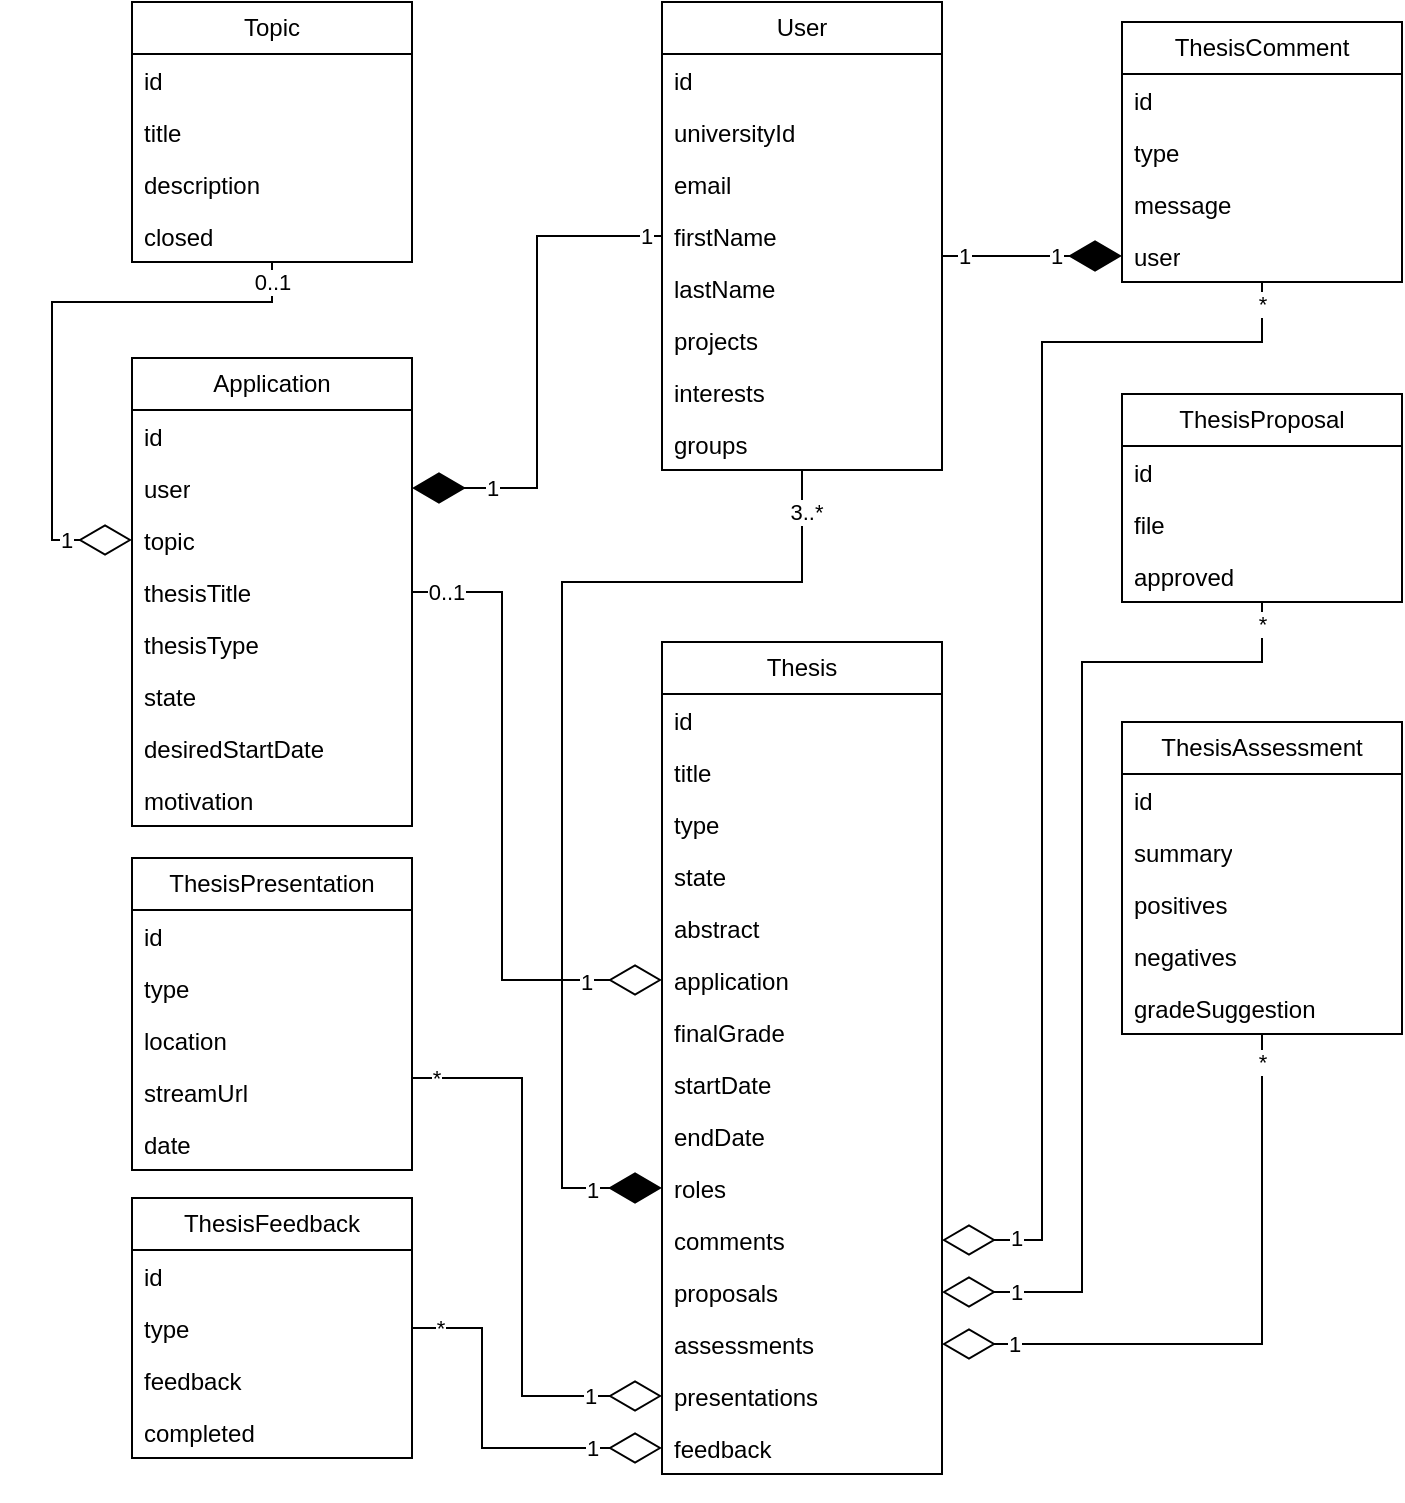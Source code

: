 <mxfile version="24.7.17">
  <diagram name="Page-1" id="Ormo84W_c2IyfqfIDuit">
    <mxGraphModel dx="1711" dy="1959" grid="1" gridSize="10" guides="1" tooltips="1" connect="1" arrows="1" fold="1" page="1" pageScale="1" pageWidth="827" pageHeight="1169" math="0" shadow="0">
      <root>
        <mxCell id="0" />
        <mxCell id="1" parent="0" />
        <mxCell id="oH70vvtLdWhHZ5SHcvYB-1" value="Application" style="swimlane;fontStyle=0;childLayout=stackLayout;horizontal=1;startSize=26;fillColor=none;horizontalStack=0;resizeParent=1;resizeParentMax=0;resizeLast=0;collapsible=1;marginBottom=0;whiteSpace=wrap;html=1;" vertex="1" parent="1">
          <mxGeometry x="95" y="-312" width="140" height="234" as="geometry" />
        </mxCell>
        <mxCell id="oH70vvtLdWhHZ5SHcvYB-2" value="id" style="text;strokeColor=none;fillColor=none;align=left;verticalAlign=top;spacingLeft=4;spacingRight=4;overflow=hidden;rotatable=0;points=[[0,0.5],[1,0.5]];portConstraint=eastwest;whiteSpace=wrap;html=1;" vertex="1" parent="oH70vvtLdWhHZ5SHcvYB-1">
          <mxGeometry y="26" width="140" height="26" as="geometry" />
        </mxCell>
        <mxCell id="oH70vvtLdWhHZ5SHcvYB-3" value="user" style="text;strokeColor=none;fillColor=none;align=left;verticalAlign=top;spacingLeft=4;spacingRight=4;overflow=hidden;rotatable=0;points=[[0,0.5],[1,0.5]];portConstraint=eastwest;whiteSpace=wrap;html=1;" vertex="1" parent="oH70vvtLdWhHZ5SHcvYB-1">
          <mxGeometry y="52" width="140" height="26" as="geometry" />
        </mxCell>
        <mxCell id="oH70vvtLdWhHZ5SHcvYB-4" value="topic" style="text;strokeColor=none;fillColor=none;align=left;verticalAlign=top;spacingLeft=4;spacingRight=4;overflow=hidden;rotatable=0;points=[[0,0.5],[1,0.5]];portConstraint=eastwest;whiteSpace=wrap;html=1;" vertex="1" parent="oH70vvtLdWhHZ5SHcvYB-1">
          <mxGeometry y="78" width="140" height="26" as="geometry" />
        </mxCell>
        <mxCell id="oH70vvtLdWhHZ5SHcvYB-37" value="thesisTitle" style="text;strokeColor=none;fillColor=none;align=left;verticalAlign=top;spacingLeft=4;spacingRight=4;overflow=hidden;rotatable=0;points=[[0,0.5],[1,0.5]];portConstraint=eastwest;whiteSpace=wrap;html=1;" vertex="1" parent="oH70vvtLdWhHZ5SHcvYB-1">
          <mxGeometry y="104" width="140" height="26" as="geometry" />
        </mxCell>
        <mxCell id="oH70vvtLdWhHZ5SHcvYB-39" value="thesisType" style="text;strokeColor=none;fillColor=none;align=left;verticalAlign=top;spacingLeft=4;spacingRight=4;overflow=hidden;rotatable=0;points=[[0,0.5],[1,0.5]];portConstraint=eastwest;whiteSpace=wrap;html=1;" vertex="1" parent="oH70vvtLdWhHZ5SHcvYB-1">
          <mxGeometry y="130" width="140" height="26" as="geometry" />
        </mxCell>
        <mxCell id="oH70vvtLdWhHZ5SHcvYB-38" value="state" style="text;strokeColor=none;fillColor=none;align=left;verticalAlign=top;spacingLeft=4;spacingRight=4;overflow=hidden;rotatable=0;points=[[0,0.5],[1,0.5]];portConstraint=eastwest;whiteSpace=wrap;html=1;" vertex="1" parent="oH70vvtLdWhHZ5SHcvYB-1">
          <mxGeometry y="156" width="140" height="26" as="geometry" />
        </mxCell>
        <mxCell id="oH70vvtLdWhHZ5SHcvYB-40" value="desiredStartDate" style="text;strokeColor=none;fillColor=none;align=left;verticalAlign=top;spacingLeft=4;spacingRight=4;overflow=hidden;rotatable=0;points=[[0,0.5],[1,0.5]];portConstraint=eastwest;whiteSpace=wrap;html=1;" vertex="1" parent="oH70vvtLdWhHZ5SHcvYB-1">
          <mxGeometry y="182" width="140" height="26" as="geometry" />
        </mxCell>
        <mxCell id="oH70vvtLdWhHZ5SHcvYB-44" value="motivation" style="text;strokeColor=none;fillColor=none;align=left;verticalAlign=top;spacingLeft=4;spacingRight=4;overflow=hidden;rotatable=0;points=[[0,0.5],[1,0.5]];portConstraint=eastwest;whiteSpace=wrap;html=1;" vertex="1" parent="oH70vvtLdWhHZ5SHcvYB-1">
          <mxGeometry y="208" width="140" height="26" as="geometry" />
        </mxCell>
        <mxCell id="oH70vvtLdWhHZ5SHcvYB-5" value="Thesis" style="swimlane;fontStyle=0;childLayout=stackLayout;horizontal=1;startSize=26;fillColor=none;horizontalStack=0;resizeParent=1;resizeParentMax=0;resizeLast=0;collapsible=1;marginBottom=0;whiteSpace=wrap;html=1;" vertex="1" parent="1">
          <mxGeometry x="360" y="-170" width="140" height="416" as="geometry" />
        </mxCell>
        <mxCell id="oH70vvtLdWhHZ5SHcvYB-6" value="id" style="text;strokeColor=none;fillColor=none;align=left;verticalAlign=top;spacingLeft=4;spacingRight=4;overflow=hidden;rotatable=0;points=[[0,0.5],[1,0.5]];portConstraint=eastwest;whiteSpace=wrap;html=1;" vertex="1" parent="oH70vvtLdWhHZ5SHcvYB-5">
          <mxGeometry y="26" width="140" height="26" as="geometry" />
        </mxCell>
        <mxCell id="oH70vvtLdWhHZ5SHcvYB-7" value="title" style="text;strokeColor=none;fillColor=none;align=left;verticalAlign=top;spacingLeft=4;spacingRight=4;overflow=hidden;rotatable=0;points=[[0,0.5],[1,0.5]];portConstraint=eastwest;whiteSpace=wrap;html=1;" vertex="1" parent="oH70vvtLdWhHZ5SHcvYB-5">
          <mxGeometry y="52" width="140" height="26" as="geometry" />
        </mxCell>
        <mxCell id="oH70vvtLdWhHZ5SHcvYB-8" value="type" style="text;strokeColor=none;fillColor=none;align=left;verticalAlign=top;spacingLeft=4;spacingRight=4;overflow=hidden;rotatable=0;points=[[0,0.5],[1,0.5]];portConstraint=eastwest;whiteSpace=wrap;html=1;" vertex="1" parent="oH70vvtLdWhHZ5SHcvYB-5">
          <mxGeometry y="78" width="140" height="26" as="geometry" />
        </mxCell>
        <mxCell id="oH70vvtLdWhHZ5SHcvYB-41" value="state" style="text;strokeColor=none;fillColor=none;align=left;verticalAlign=top;spacingLeft=4;spacingRight=4;overflow=hidden;rotatable=0;points=[[0,0.5],[1,0.5]];portConstraint=eastwest;whiteSpace=wrap;html=1;" vertex="1" parent="oH70vvtLdWhHZ5SHcvYB-5">
          <mxGeometry y="104" width="140" height="26" as="geometry" />
        </mxCell>
        <mxCell id="oH70vvtLdWhHZ5SHcvYB-42" value="abstract" style="text;strokeColor=none;fillColor=none;align=left;verticalAlign=top;spacingLeft=4;spacingRight=4;overflow=hidden;rotatable=0;points=[[0,0.5],[1,0.5]];portConstraint=eastwest;whiteSpace=wrap;html=1;" vertex="1" parent="oH70vvtLdWhHZ5SHcvYB-5">
          <mxGeometry y="130" width="140" height="26" as="geometry" />
        </mxCell>
        <mxCell id="oH70vvtLdWhHZ5SHcvYB-43" value="application" style="text;strokeColor=none;fillColor=none;align=left;verticalAlign=top;spacingLeft=4;spacingRight=4;overflow=hidden;rotatable=0;points=[[0,0.5],[1,0.5]];portConstraint=eastwest;whiteSpace=wrap;html=1;" vertex="1" parent="oH70vvtLdWhHZ5SHcvYB-5">
          <mxGeometry y="156" width="140" height="26" as="geometry" />
        </mxCell>
        <mxCell id="oH70vvtLdWhHZ5SHcvYB-45" value="finalGrade" style="text;strokeColor=none;fillColor=none;align=left;verticalAlign=top;spacingLeft=4;spacingRight=4;overflow=hidden;rotatable=0;points=[[0,0.5],[1,0.5]];portConstraint=eastwest;whiteSpace=wrap;html=1;" vertex="1" parent="oH70vvtLdWhHZ5SHcvYB-5">
          <mxGeometry y="182" width="140" height="26" as="geometry" />
        </mxCell>
        <mxCell id="oH70vvtLdWhHZ5SHcvYB-46" value="startDate" style="text;strokeColor=none;fillColor=none;align=left;verticalAlign=top;spacingLeft=4;spacingRight=4;overflow=hidden;rotatable=0;points=[[0,0.5],[1,0.5]];portConstraint=eastwest;whiteSpace=wrap;html=1;" vertex="1" parent="oH70vvtLdWhHZ5SHcvYB-5">
          <mxGeometry y="208" width="140" height="26" as="geometry" />
        </mxCell>
        <mxCell id="oH70vvtLdWhHZ5SHcvYB-47" value="endDate" style="text;strokeColor=none;fillColor=none;align=left;verticalAlign=top;spacingLeft=4;spacingRight=4;overflow=hidden;rotatable=0;points=[[0,0.5],[1,0.5]];portConstraint=eastwest;whiteSpace=wrap;html=1;" vertex="1" parent="oH70vvtLdWhHZ5SHcvYB-5">
          <mxGeometry y="234" width="140" height="26" as="geometry" />
        </mxCell>
        <mxCell id="oH70vvtLdWhHZ5SHcvYB-48" value="roles" style="text;strokeColor=none;fillColor=none;align=left;verticalAlign=top;spacingLeft=4;spacingRight=4;overflow=hidden;rotatable=0;points=[[0,0.5],[1,0.5]];portConstraint=eastwest;whiteSpace=wrap;html=1;" vertex="1" parent="oH70vvtLdWhHZ5SHcvYB-5">
          <mxGeometry y="260" width="140" height="26" as="geometry" />
        </mxCell>
        <mxCell id="oH70vvtLdWhHZ5SHcvYB-68" value="comments" style="text;strokeColor=none;fillColor=none;align=left;verticalAlign=top;spacingLeft=4;spacingRight=4;overflow=hidden;rotatable=0;points=[[0,0.5],[1,0.5]];portConstraint=eastwest;whiteSpace=wrap;html=1;" vertex="1" parent="oH70vvtLdWhHZ5SHcvYB-5">
          <mxGeometry y="286" width="140" height="26" as="geometry" />
        </mxCell>
        <mxCell id="oH70vvtLdWhHZ5SHcvYB-49" value="proposals" style="text;strokeColor=none;fillColor=none;align=left;verticalAlign=top;spacingLeft=4;spacingRight=4;overflow=hidden;rotatable=0;points=[[0,0.5],[1,0.5]];portConstraint=eastwest;whiteSpace=wrap;html=1;" vertex="1" parent="oH70vvtLdWhHZ5SHcvYB-5">
          <mxGeometry y="312" width="140" height="26" as="geometry" />
        </mxCell>
        <mxCell id="oH70vvtLdWhHZ5SHcvYB-50" value="assessments" style="text;strokeColor=none;fillColor=none;align=left;verticalAlign=top;spacingLeft=4;spacingRight=4;overflow=hidden;rotatable=0;points=[[0,0.5],[1,0.5]];portConstraint=eastwest;whiteSpace=wrap;html=1;" vertex="1" parent="oH70vvtLdWhHZ5SHcvYB-5">
          <mxGeometry y="338" width="140" height="26" as="geometry" />
        </mxCell>
        <mxCell id="oH70vvtLdWhHZ5SHcvYB-51" value="presentations" style="text;strokeColor=none;fillColor=none;align=left;verticalAlign=top;spacingLeft=4;spacingRight=4;overflow=hidden;rotatable=0;points=[[0,0.5],[1,0.5]];portConstraint=eastwest;whiteSpace=wrap;html=1;" vertex="1" parent="oH70vvtLdWhHZ5SHcvYB-5">
          <mxGeometry y="364" width="140" height="26" as="geometry" />
        </mxCell>
        <mxCell id="oH70vvtLdWhHZ5SHcvYB-52" value="feedback" style="text;strokeColor=none;fillColor=none;align=left;verticalAlign=top;spacingLeft=4;spacingRight=4;overflow=hidden;rotatable=0;points=[[0,0.5],[1,0.5]];portConstraint=eastwest;whiteSpace=wrap;html=1;" vertex="1" parent="oH70vvtLdWhHZ5SHcvYB-5">
          <mxGeometry y="390" width="140" height="26" as="geometry" />
        </mxCell>
        <mxCell id="oH70vvtLdWhHZ5SHcvYB-9" value="ThesisAssessment" style="swimlane;fontStyle=0;childLayout=stackLayout;horizontal=1;startSize=26;fillColor=none;horizontalStack=0;resizeParent=1;resizeParentMax=0;resizeLast=0;collapsible=1;marginBottom=0;whiteSpace=wrap;html=1;" vertex="1" parent="1">
          <mxGeometry x="590" y="-130" width="140" height="156" as="geometry" />
        </mxCell>
        <mxCell id="oH70vvtLdWhHZ5SHcvYB-10" value="id" style="text;strokeColor=none;fillColor=none;align=left;verticalAlign=top;spacingLeft=4;spacingRight=4;overflow=hidden;rotatable=0;points=[[0,0.5],[1,0.5]];portConstraint=eastwest;whiteSpace=wrap;html=1;" vertex="1" parent="oH70vvtLdWhHZ5SHcvYB-9">
          <mxGeometry y="26" width="140" height="26" as="geometry" />
        </mxCell>
        <mxCell id="oH70vvtLdWhHZ5SHcvYB-11" value="summary" style="text;strokeColor=none;fillColor=none;align=left;verticalAlign=top;spacingLeft=4;spacingRight=4;overflow=hidden;rotatable=0;points=[[0,0.5],[1,0.5]];portConstraint=eastwest;whiteSpace=wrap;html=1;" vertex="1" parent="oH70vvtLdWhHZ5SHcvYB-9">
          <mxGeometry y="52" width="140" height="26" as="geometry" />
        </mxCell>
        <mxCell id="oH70vvtLdWhHZ5SHcvYB-12" value="positives" style="text;strokeColor=none;fillColor=none;align=left;verticalAlign=top;spacingLeft=4;spacingRight=4;overflow=hidden;rotatable=0;points=[[0,0.5],[1,0.5]];portConstraint=eastwest;whiteSpace=wrap;html=1;" vertex="1" parent="oH70vvtLdWhHZ5SHcvYB-9">
          <mxGeometry y="78" width="140" height="26" as="geometry" />
        </mxCell>
        <mxCell id="oH70vvtLdWhHZ5SHcvYB-56" value="negatives" style="text;strokeColor=none;fillColor=none;align=left;verticalAlign=top;spacingLeft=4;spacingRight=4;overflow=hidden;rotatable=0;points=[[0,0.5],[1,0.5]];portConstraint=eastwest;whiteSpace=wrap;html=1;" vertex="1" parent="oH70vvtLdWhHZ5SHcvYB-9">
          <mxGeometry y="104" width="140" height="26" as="geometry" />
        </mxCell>
        <mxCell id="oH70vvtLdWhHZ5SHcvYB-57" value="gradeSuggestion" style="text;strokeColor=none;fillColor=none;align=left;verticalAlign=top;spacingLeft=4;spacingRight=4;overflow=hidden;rotatable=0;points=[[0,0.5],[1,0.5]];portConstraint=eastwest;whiteSpace=wrap;html=1;" vertex="1" parent="oH70vvtLdWhHZ5SHcvYB-9">
          <mxGeometry y="130" width="140" height="26" as="geometry" />
        </mxCell>
        <mxCell id="oH70vvtLdWhHZ5SHcvYB-13" value="ThesisComment" style="swimlane;fontStyle=0;childLayout=stackLayout;horizontal=1;startSize=26;fillColor=none;horizontalStack=0;resizeParent=1;resizeParentMax=0;resizeLast=0;collapsible=1;marginBottom=0;whiteSpace=wrap;html=1;" vertex="1" parent="1">
          <mxGeometry x="590" y="-480" width="140" height="130" as="geometry" />
        </mxCell>
        <mxCell id="oH70vvtLdWhHZ5SHcvYB-14" value="id" style="text;strokeColor=none;fillColor=none;align=left;verticalAlign=top;spacingLeft=4;spacingRight=4;overflow=hidden;rotatable=0;points=[[0,0.5],[1,0.5]];portConstraint=eastwest;whiteSpace=wrap;html=1;" vertex="1" parent="oH70vvtLdWhHZ5SHcvYB-13">
          <mxGeometry y="26" width="140" height="26" as="geometry" />
        </mxCell>
        <mxCell id="oH70vvtLdWhHZ5SHcvYB-15" value="type" style="text;strokeColor=none;fillColor=none;align=left;verticalAlign=top;spacingLeft=4;spacingRight=4;overflow=hidden;rotatable=0;points=[[0,0.5],[1,0.5]];portConstraint=eastwest;whiteSpace=wrap;html=1;" vertex="1" parent="oH70vvtLdWhHZ5SHcvYB-13">
          <mxGeometry y="52" width="140" height="26" as="geometry" />
        </mxCell>
        <mxCell id="oH70vvtLdWhHZ5SHcvYB-16" value="message" style="text;strokeColor=none;fillColor=none;align=left;verticalAlign=top;spacingLeft=4;spacingRight=4;overflow=hidden;rotatable=0;points=[[0,0.5],[1,0.5]];portConstraint=eastwest;whiteSpace=wrap;html=1;" vertex="1" parent="oH70vvtLdWhHZ5SHcvYB-13">
          <mxGeometry y="78" width="140" height="26" as="geometry" />
        </mxCell>
        <mxCell id="oH70vvtLdWhHZ5SHcvYB-55" value="user" style="text;strokeColor=none;fillColor=none;align=left;verticalAlign=top;spacingLeft=4;spacingRight=4;overflow=hidden;rotatable=0;points=[[0,0.5],[1,0.5]];portConstraint=eastwest;whiteSpace=wrap;html=1;" vertex="1" parent="oH70vvtLdWhHZ5SHcvYB-13">
          <mxGeometry y="104" width="140" height="26" as="geometry" />
        </mxCell>
        <mxCell id="oH70vvtLdWhHZ5SHcvYB-17" value="ThesisFeedback" style="swimlane;fontStyle=0;childLayout=stackLayout;horizontal=1;startSize=26;fillColor=none;horizontalStack=0;resizeParent=1;resizeParentMax=0;resizeLast=0;collapsible=1;marginBottom=0;whiteSpace=wrap;html=1;" vertex="1" parent="1">
          <mxGeometry x="95" y="108" width="140" height="130" as="geometry" />
        </mxCell>
        <mxCell id="oH70vvtLdWhHZ5SHcvYB-18" value="id" style="text;strokeColor=none;fillColor=none;align=left;verticalAlign=top;spacingLeft=4;spacingRight=4;overflow=hidden;rotatable=0;points=[[0,0.5],[1,0.5]];portConstraint=eastwest;whiteSpace=wrap;html=1;" vertex="1" parent="oH70vvtLdWhHZ5SHcvYB-17">
          <mxGeometry y="26" width="140" height="26" as="geometry" />
        </mxCell>
        <mxCell id="oH70vvtLdWhHZ5SHcvYB-19" value="type" style="text;strokeColor=none;fillColor=none;align=left;verticalAlign=top;spacingLeft=4;spacingRight=4;overflow=hidden;rotatable=0;points=[[0,0.5],[1,0.5]];portConstraint=eastwest;whiteSpace=wrap;html=1;" vertex="1" parent="oH70vvtLdWhHZ5SHcvYB-17">
          <mxGeometry y="52" width="140" height="26" as="geometry" />
        </mxCell>
        <mxCell id="oH70vvtLdWhHZ5SHcvYB-20" value="feedback" style="text;strokeColor=none;fillColor=none;align=left;verticalAlign=top;spacingLeft=4;spacingRight=4;overflow=hidden;rotatable=0;points=[[0,0.5],[1,0.5]];portConstraint=eastwest;whiteSpace=wrap;html=1;" vertex="1" parent="oH70vvtLdWhHZ5SHcvYB-17">
          <mxGeometry y="78" width="140" height="26" as="geometry" />
        </mxCell>
        <mxCell id="oH70vvtLdWhHZ5SHcvYB-54" value="completed" style="text;strokeColor=none;fillColor=none;align=left;verticalAlign=top;spacingLeft=4;spacingRight=4;overflow=hidden;rotatable=0;points=[[0,0.5],[1,0.5]];portConstraint=eastwest;whiteSpace=wrap;html=1;" vertex="1" parent="oH70vvtLdWhHZ5SHcvYB-17">
          <mxGeometry y="104" width="140" height="26" as="geometry" />
        </mxCell>
        <mxCell id="oH70vvtLdWhHZ5SHcvYB-21" value="User" style="swimlane;fontStyle=0;childLayout=stackLayout;horizontal=1;startSize=26;fillColor=none;horizontalStack=0;resizeParent=1;resizeParentMax=0;resizeLast=0;collapsible=1;marginBottom=0;whiteSpace=wrap;html=1;" vertex="1" parent="1">
          <mxGeometry x="360" y="-490" width="140" height="234" as="geometry" />
        </mxCell>
        <mxCell id="oH70vvtLdWhHZ5SHcvYB-22" value="id" style="text;strokeColor=none;fillColor=none;align=left;verticalAlign=top;spacingLeft=4;spacingRight=4;overflow=hidden;rotatable=0;points=[[0,0.5],[1,0.5]];portConstraint=eastwest;whiteSpace=wrap;html=1;" vertex="1" parent="oH70vvtLdWhHZ5SHcvYB-21">
          <mxGeometry y="26" width="140" height="26" as="geometry" />
        </mxCell>
        <mxCell id="oH70vvtLdWhHZ5SHcvYB-23" value="universityId" style="text;strokeColor=none;fillColor=none;align=left;verticalAlign=top;spacingLeft=4;spacingRight=4;overflow=hidden;rotatable=0;points=[[0,0.5],[1,0.5]];portConstraint=eastwest;whiteSpace=wrap;html=1;" vertex="1" parent="oH70vvtLdWhHZ5SHcvYB-21">
          <mxGeometry y="52" width="140" height="26" as="geometry" />
        </mxCell>
        <mxCell id="oH70vvtLdWhHZ5SHcvYB-66" value="email" style="text;strokeColor=none;fillColor=none;align=left;verticalAlign=top;spacingLeft=4;spacingRight=4;overflow=hidden;rotatable=0;points=[[0,0.5],[1,0.5]];portConstraint=eastwest;whiteSpace=wrap;html=1;" vertex="1" parent="oH70vvtLdWhHZ5SHcvYB-21">
          <mxGeometry y="78" width="140" height="26" as="geometry" />
        </mxCell>
        <mxCell id="oH70vvtLdWhHZ5SHcvYB-64" value="firstName" style="text;strokeColor=none;fillColor=none;align=left;verticalAlign=top;spacingLeft=4;spacingRight=4;overflow=hidden;rotatable=0;points=[[0,0.5],[1,0.5]];portConstraint=eastwest;whiteSpace=wrap;html=1;" vertex="1" parent="oH70vvtLdWhHZ5SHcvYB-21">
          <mxGeometry y="104" width="140" height="26" as="geometry" />
        </mxCell>
        <mxCell id="oH70vvtLdWhHZ5SHcvYB-65" value="lastName" style="text;strokeColor=none;fillColor=none;align=left;verticalAlign=top;spacingLeft=4;spacingRight=4;overflow=hidden;rotatable=0;points=[[0,0.5],[1,0.5]];portConstraint=eastwest;whiteSpace=wrap;html=1;" vertex="1" parent="oH70vvtLdWhHZ5SHcvYB-21">
          <mxGeometry y="130" width="140" height="26" as="geometry" />
        </mxCell>
        <mxCell id="oH70vvtLdWhHZ5SHcvYB-67" value="projects" style="text;strokeColor=none;fillColor=none;align=left;verticalAlign=top;spacingLeft=4;spacingRight=4;overflow=hidden;rotatable=0;points=[[0,0.5],[1,0.5]];portConstraint=eastwest;whiteSpace=wrap;html=1;" vertex="1" parent="oH70vvtLdWhHZ5SHcvYB-21">
          <mxGeometry y="156" width="140" height="26" as="geometry" />
        </mxCell>
        <mxCell id="oH70vvtLdWhHZ5SHcvYB-63" value="interests" style="text;strokeColor=none;fillColor=none;align=left;verticalAlign=top;spacingLeft=4;spacingRight=4;overflow=hidden;rotatable=0;points=[[0,0.5],[1,0.5]];portConstraint=eastwest;whiteSpace=wrap;html=1;" vertex="1" parent="oH70vvtLdWhHZ5SHcvYB-21">
          <mxGeometry y="182" width="140" height="26" as="geometry" />
        </mxCell>
        <mxCell id="oH70vvtLdWhHZ5SHcvYB-62" value="groups" style="text;strokeColor=none;fillColor=none;align=left;verticalAlign=top;spacingLeft=4;spacingRight=4;overflow=hidden;rotatable=0;points=[[0,0.5],[1,0.5]];portConstraint=eastwest;whiteSpace=wrap;html=1;" vertex="1" parent="oH70vvtLdWhHZ5SHcvYB-21">
          <mxGeometry y="208" width="140" height="26" as="geometry" />
        </mxCell>
        <mxCell id="oH70vvtLdWhHZ5SHcvYB-25" value="ThesisPresentation" style="swimlane;fontStyle=0;childLayout=stackLayout;horizontal=1;startSize=26;fillColor=none;horizontalStack=0;resizeParent=1;resizeParentMax=0;resizeLast=0;collapsible=1;marginBottom=0;whiteSpace=wrap;html=1;" vertex="1" parent="1">
          <mxGeometry x="95" y="-62" width="140" height="156" as="geometry" />
        </mxCell>
        <mxCell id="oH70vvtLdWhHZ5SHcvYB-26" value="id" style="text;strokeColor=none;fillColor=none;align=left;verticalAlign=top;spacingLeft=4;spacingRight=4;overflow=hidden;rotatable=0;points=[[0,0.5],[1,0.5]];portConstraint=eastwest;whiteSpace=wrap;html=1;" vertex="1" parent="oH70vvtLdWhHZ5SHcvYB-25">
          <mxGeometry y="26" width="140" height="26" as="geometry" />
        </mxCell>
        <mxCell id="oH70vvtLdWhHZ5SHcvYB-27" value="type" style="text;strokeColor=none;fillColor=none;align=left;verticalAlign=top;spacingLeft=4;spacingRight=4;overflow=hidden;rotatable=0;points=[[0,0.5],[1,0.5]];portConstraint=eastwest;whiteSpace=wrap;html=1;" vertex="1" parent="oH70vvtLdWhHZ5SHcvYB-25">
          <mxGeometry y="52" width="140" height="26" as="geometry" />
        </mxCell>
        <mxCell id="oH70vvtLdWhHZ5SHcvYB-58" value="location" style="text;strokeColor=none;fillColor=none;align=left;verticalAlign=top;spacingLeft=4;spacingRight=4;overflow=hidden;rotatable=0;points=[[0,0.5],[1,0.5]];portConstraint=eastwest;whiteSpace=wrap;html=1;" vertex="1" parent="oH70vvtLdWhHZ5SHcvYB-25">
          <mxGeometry y="78" width="140" height="26" as="geometry" />
        </mxCell>
        <mxCell id="oH70vvtLdWhHZ5SHcvYB-59" value="streamUrl" style="text;strokeColor=none;fillColor=none;align=left;verticalAlign=top;spacingLeft=4;spacingRight=4;overflow=hidden;rotatable=0;points=[[0,0.5],[1,0.5]];portConstraint=eastwest;whiteSpace=wrap;html=1;" vertex="1" parent="oH70vvtLdWhHZ5SHcvYB-25">
          <mxGeometry y="104" width="140" height="26" as="geometry" />
        </mxCell>
        <mxCell id="oH70vvtLdWhHZ5SHcvYB-60" value="date" style="text;strokeColor=none;fillColor=none;align=left;verticalAlign=top;spacingLeft=4;spacingRight=4;overflow=hidden;rotatable=0;points=[[0,0.5],[1,0.5]];portConstraint=eastwest;whiteSpace=wrap;html=1;" vertex="1" parent="oH70vvtLdWhHZ5SHcvYB-25">
          <mxGeometry y="130" width="140" height="26" as="geometry" />
        </mxCell>
        <mxCell id="oH70vvtLdWhHZ5SHcvYB-29" value="ThesisProposal" style="swimlane;fontStyle=0;childLayout=stackLayout;horizontal=1;startSize=26;fillColor=none;horizontalStack=0;resizeParent=1;resizeParentMax=0;resizeLast=0;collapsible=1;marginBottom=0;whiteSpace=wrap;html=1;" vertex="1" parent="1">
          <mxGeometry x="590" y="-294" width="140" height="104" as="geometry" />
        </mxCell>
        <mxCell id="oH70vvtLdWhHZ5SHcvYB-30" value="id" style="text;strokeColor=none;fillColor=none;align=left;verticalAlign=top;spacingLeft=4;spacingRight=4;overflow=hidden;rotatable=0;points=[[0,0.5],[1,0.5]];portConstraint=eastwest;whiteSpace=wrap;html=1;" vertex="1" parent="oH70vvtLdWhHZ5SHcvYB-29">
          <mxGeometry y="26" width="140" height="26" as="geometry" />
        </mxCell>
        <mxCell id="oH70vvtLdWhHZ5SHcvYB-31" value="file" style="text;strokeColor=none;fillColor=none;align=left;verticalAlign=top;spacingLeft=4;spacingRight=4;overflow=hidden;rotatable=0;points=[[0,0.5],[1,0.5]];portConstraint=eastwest;whiteSpace=wrap;html=1;" vertex="1" parent="oH70vvtLdWhHZ5SHcvYB-29">
          <mxGeometry y="52" width="140" height="26" as="geometry" />
        </mxCell>
        <mxCell id="oH70vvtLdWhHZ5SHcvYB-32" value="approved" style="text;strokeColor=none;fillColor=none;align=left;verticalAlign=top;spacingLeft=4;spacingRight=4;overflow=hidden;rotatable=0;points=[[0,0.5],[1,0.5]];portConstraint=eastwest;whiteSpace=wrap;html=1;" vertex="1" parent="oH70vvtLdWhHZ5SHcvYB-29">
          <mxGeometry y="78" width="140" height="26" as="geometry" />
        </mxCell>
        <mxCell id="oH70vvtLdWhHZ5SHcvYB-33" value="Topic" style="swimlane;fontStyle=0;childLayout=stackLayout;horizontal=1;startSize=26;fillColor=none;horizontalStack=0;resizeParent=1;resizeParentMax=0;resizeLast=0;collapsible=1;marginBottom=0;whiteSpace=wrap;html=1;" vertex="1" parent="1">
          <mxGeometry x="95" y="-490" width="140" height="130" as="geometry" />
        </mxCell>
        <mxCell id="oH70vvtLdWhHZ5SHcvYB-34" value="id" style="text;strokeColor=none;fillColor=none;align=left;verticalAlign=top;spacingLeft=4;spacingRight=4;overflow=hidden;rotatable=0;points=[[0,0.5],[1,0.5]];portConstraint=eastwest;whiteSpace=wrap;html=1;" vertex="1" parent="oH70vvtLdWhHZ5SHcvYB-33">
          <mxGeometry y="26" width="140" height="26" as="geometry" />
        </mxCell>
        <mxCell id="oH70vvtLdWhHZ5SHcvYB-35" value="title" style="text;strokeColor=none;fillColor=none;align=left;verticalAlign=top;spacingLeft=4;spacingRight=4;overflow=hidden;rotatable=0;points=[[0,0.5],[1,0.5]];portConstraint=eastwest;whiteSpace=wrap;html=1;" vertex="1" parent="oH70vvtLdWhHZ5SHcvYB-33">
          <mxGeometry y="52" width="140" height="26" as="geometry" />
        </mxCell>
        <mxCell id="oH70vvtLdWhHZ5SHcvYB-36" value="description" style="text;strokeColor=none;fillColor=none;align=left;verticalAlign=top;spacingLeft=4;spacingRight=4;overflow=hidden;rotatable=0;points=[[0,0.5],[1,0.5]];portConstraint=eastwest;whiteSpace=wrap;html=1;" vertex="1" parent="oH70vvtLdWhHZ5SHcvYB-33">
          <mxGeometry y="78" width="140" height="26" as="geometry" />
        </mxCell>
        <mxCell id="oH70vvtLdWhHZ5SHcvYB-53" value="closed" style="text;strokeColor=none;fillColor=none;align=left;verticalAlign=top;spacingLeft=4;spacingRight=4;overflow=hidden;rotatable=0;points=[[0,0.5],[1,0.5]];portConstraint=eastwest;whiteSpace=wrap;html=1;" vertex="1" parent="oH70vvtLdWhHZ5SHcvYB-33">
          <mxGeometry y="104" width="140" height="26" as="geometry" />
        </mxCell>
        <mxCell id="oH70vvtLdWhHZ5SHcvYB-69" value="" style="endArrow=diamondThin;endFill=1;endSize=24;html=1;rounded=0;entryX=0;entryY=0.5;entryDx=0;entryDy=0;edgeStyle=orthogonalEdgeStyle;" edge="1" parent="1" source="oH70vvtLdWhHZ5SHcvYB-21" target="oH70vvtLdWhHZ5SHcvYB-55">
          <mxGeometry width="160" relative="1" as="geometry">
            <mxPoint x="550" y="-530" as="sourcePoint" />
            <mxPoint x="620" y="-240" as="targetPoint" />
            <Array as="points">
              <mxPoint x="520" y="-363" />
              <mxPoint x="520" y="-363" />
            </Array>
          </mxGeometry>
        </mxCell>
        <mxCell id="oH70vvtLdWhHZ5SHcvYB-97" value="1" style="edgeLabel;html=1;align=center;verticalAlign=middle;resizable=0;points=[];" vertex="1" connectable="0" parent="oH70vvtLdWhHZ5SHcvYB-69">
          <mxGeometry x="0.256" relative="1" as="geometry">
            <mxPoint as="offset" />
          </mxGeometry>
        </mxCell>
        <mxCell id="oH70vvtLdWhHZ5SHcvYB-98" value="1" style="edgeLabel;html=1;align=center;verticalAlign=middle;resizable=0;points=[];" vertex="1" connectable="0" parent="oH70vvtLdWhHZ5SHcvYB-69">
          <mxGeometry x="-0.772" relative="1" as="geometry">
            <mxPoint as="offset" />
          </mxGeometry>
        </mxCell>
        <mxCell id="oH70vvtLdWhHZ5SHcvYB-70" value="" style="endArrow=diamondThin;endFill=1;endSize=24;html=1;rounded=0;entryX=1;entryY=0.5;entryDx=0;entryDy=0;edgeStyle=orthogonalEdgeStyle;" edge="1" parent="1" source="oH70vvtLdWhHZ5SHcvYB-21" target="oH70vvtLdWhHZ5SHcvYB-3">
          <mxGeometry width="160" relative="1" as="geometry">
            <mxPoint x="490" y="-230" as="sourcePoint" />
            <mxPoint x="330" y="-230" as="targetPoint" />
          </mxGeometry>
        </mxCell>
        <mxCell id="oH70vvtLdWhHZ5SHcvYB-99" value="1" style="edgeLabel;html=1;align=center;verticalAlign=middle;resizable=0;points=[];" vertex="1" connectable="0" parent="oH70vvtLdWhHZ5SHcvYB-70">
          <mxGeometry x="-0.932" relative="1" as="geometry">
            <mxPoint as="offset" />
          </mxGeometry>
        </mxCell>
        <mxCell id="oH70vvtLdWhHZ5SHcvYB-100" value="1" style="edgeLabel;html=1;align=center;verticalAlign=middle;resizable=0;points=[];" vertex="1" connectable="0" parent="oH70vvtLdWhHZ5SHcvYB-70">
          <mxGeometry x="0.684" relative="1" as="geometry">
            <mxPoint as="offset" />
          </mxGeometry>
        </mxCell>
        <mxCell id="oH70vvtLdWhHZ5SHcvYB-71" value="" style="endArrow=diamondThin;endFill=0;endSize=24;html=1;rounded=0;entryX=0;entryY=0.5;entryDx=0;entryDy=0;edgeStyle=orthogonalEdgeStyle;" edge="1" parent="1" source="oH70vvtLdWhHZ5SHcvYB-33" target="oH70vvtLdWhHZ5SHcvYB-4">
          <mxGeometry width="160" relative="1" as="geometry">
            <mxPoint x="-95" y="-180" as="sourcePoint" />
            <mxPoint x="65" y="-180" as="targetPoint" />
            <Array as="points">
              <mxPoint x="165" y="-340" />
              <mxPoint x="55" y="-340" />
              <mxPoint x="55" y="-221" />
            </Array>
          </mxGeometry>
        </mxCell>
        <mxCell id="oH70vvtLdWhHZ5SHcvYB-101" value="1" style="edgeLabel;html=1;align=center;verticalAlign=middle;resizable=0;points=[];" vertex="1" connectable="0" parent="oH70vvtLdWhHZ5SHcvYB-71">
          <mxGeometry x="0.768" relative="1" as="geometry">
            <mxPoint as="offset" />
          </mxGeometry>
        </mxCell>
        <mxCell id="oH70vvtLdWhHZ5SHcvYB-102" value="0..1" style="edgeLabel;html=1;align=center;verticalAlign=middle;resizable=0;points=[];" vertex="1" connectable="0" parent="oH70vvtLdWhHZ5SHcvYB-71">
          <mxGeometry x="-0.932" relative="1" as="geometry">
            <mxPoint as="offset" />
          </mxGeometry>
        </mxCell>
        <mxCell id="oH70vvtLdWhHZ5SHcvYB-72" value="" style="endArrow=diamondThin;endFill=0;endSize=24;html=1;rounded=0;entryX=1;entryY=0.5;entryDx=0;entryDy=0;edgeStyle=orthogonalEdgeStyle;" edge="1" parent="1" source="oH70vvtLdWhHZ5SHcvYB-13" target="oH70vvtLdWhHZ5SHcvYB-68">
          <mxGeometry width="160" relative="1" as="geometry">
            <mxPoint x="400" y="-220" as="sourcePoint" />
            <mxPoint x="560" y="-220" as="targetPoint" />
            <Array as="points">
              <mxPoint x="660" y="-320" />
              <mxPoint x="550" y="-320" />
              <mxPoint x="550" y="129" />
            </Array>
          </mxGeometry>
        </mxCell>
        <mxCell id="oH70vvtLdWhHZ5SHcvYB-93" value="1" style="edgeLabel;html=1;align=center;verticalAlign=middle;resizable=0;points=[];" vertex="1" connectable="0" parent="oH70vvtLdWhHZ5SHcvYB-72">
          <mxGeometry x="0.884" y="-1" relative="1" as="geometry">
            <mxPoint as="offset" />
          </mxGeometry>
        </mxCell>
        <mxCell id="oH70vvtLdWhHZ5SHcvYB-96" value="*" style="edgeLabel;html=1;align=center;verticalAlign=middle;resizable=0;points=[];" vertex="1" connectable="0" parent="oH70vvtLdWhHZ5SHcvYB-72">
          <mxGeometry x="-0.966" relative="1" as="geometry">
            <mxPoint as="offset" />
          </mxGeometry>
        </mxCell>
        <mxCell id="oH70vvtLdWhHZ5SHcvYB-73" value="" style="endArrow=diamondThin;endFill=0;endSize=24;html=1;rounded=0;entryX=1;entryY=0.5;entryDx=0;entryDy=0;edgeStyle=orthogonalEdgeStyle;" edge="1" parent="1" source="oH70vvtLdWhHZ5SHcvYB-29" target="oH70vvtLdWhHZ5SHcvYB-49">
          <mxGeometry width="160" relative="1" as="geometry">
            <mxPoint x="760" y="60" as="sourcePoint" />
            <mxPoint x="920" y="60" as="targetPoint" />
            <Array as="points">
              <mxPoint x="660" y="-160" />
              <mxPoint x="570" y="-160" />
              <mxPoint x="570" y="155" />
            </Array>
          </mxGeometry>
        </mxCell>
        <mxCell id="oH70vvtLdWhHZ5SHcvYB-92" value="1" style="edgeLabel;html=1;align=center;verticalAlign=middle;resizable=0;points=[];" vertex="1" connectable="0" parent="oH70vvtLdWhHZ5SHcvYB-73">
          <mxGeometry x="0.855" relative="1" as="geometry">
            <mxPoint as="offset" />
          </mxGeometry>
        </mxCell>
        <mxCell id="oH70vvtLdWhHZ5SHcvYB-95" value="*" style="edgeLabel;html=1;align=center;verticalAlign=middle;resizable=0;points=[];" vertex="1" connectable="0" parent="oH70vvtLdWhHZ5SHcvYB-73">
          <mxGeometry x="-0.959" relative="1" as="geometry">
            <mxPoint as="offset" />
          </mxGeometry>
        </mxCell>
        <mxCell id="oH70vvtLdWhHZ5SHcvYB-74" value="" style="endArrow=diamondThin;endFill=0;endSize=24;html=1;rounded=0;entryX=1;entryY=0.5;entryDx=0;entryDy=0;edgeStyle=orthogonalEdgeStyle;" edge="1" parent="1" source="oH70vvtLdWhHZ5SHcvYB-9" target="oH70vvtLdWhHZ5SHcvYB-50">
          <mxGeometry width="160" relative="1" as="geometry">
            <mxPoint x="750" y="180" as="sourcePoint" />
            <mxPoint x="910" y="180" as="targetPoint" />
          </mxGeometry>
        </mxCell>
        <mxCell id="oH70vvtLdWhHZ5SHcvYB-91" value="1" style="edgeLabel;html=1;align=center;verticalAlign=middle;resizable=0;points=[];" vertex="1" connectable="0" parent="oH70vvtLdWhHZ5SHcvYB-74">
          <mxGeometry x="0.772" relative="1" as="geometry">
            <mxPoint as="offset" />
          </mxGeometry>
        </mxCell>
        <mxCell id="oH70vvtLdWhHZ5SHcvYB-94" value="*" style="edgeLabel;html=1;align=center;verticalAlign=middle;resizable=0;points=[];" vertex="1" connectable="0" parent="oH70vvtLdWhHZ5SHcvYB-74">
          <mxGeometry x="-0.913" relative="1" as="geometry">
            <mxPoint as="offset" />
          </mxGeometry>
        </mxCell>
        <mxCell id="oH70vvtLdWhHZ5SHcvYB-75" value="" style="endArrow=diamondThin;endFill=0;endSize=24;html=1;rounded=0;entryX=0;entryY=0.5;entryDx=0;entryDy=0;edgeStyle=orthogonalEdgeStyle;" edge="1" parent="1" source="oH70vvtLdWhHZ5SHcvYB-25" target="oH70vvtLdWhHZ5SHcvYB-51">
          <mxGeometry width="160" relative="1" as="geometry">
            <mxPoint x="80" y="260" as="sourcePoint" />
            <mxPoint x="240" y="260" as="targetPoint" />
            <Array as="points">
              <mxPoint x="290" y="48" />
              <mxPoint x="290" y="207" />
            </Array>
          </mxGeometry>
        </mxCell>
        <mxCell id="oH70vvtLdWhHZ5SHcvYB-86" value="1" style="edgeLabel;html=1;align=center;verticalAlign=middle;resizable=0;points=[];" vertex="1" connectable="0" parent="oH70vvtLdWhHZ5SHcvYB-75">
          <mxGeometry x="0.742" relative="1" as="geometry">
            <mxPoint as="offset" />
          </mxGeometry>
        </mxCell>
        <mxCell id="oH70vvtLdWhHZ5SHcvYB-88" value="*" style="edgeLabel;html=1;align=center;verticalAlign=middle;resizable=0;points=[];" vertex="1" connectable="0" parent="oH70vvtLdWhHZ5SHcvYB-75">
          <mxGeometry x="-0.919" relative="1" as="geometry">
            <mxPoint as="offset" />
          </mxGeometry>
        </mxCell>
        <mxCell id="oH70vvtLdWhHZ5SHcvYB-76" value="" style="endArrow=diamondThin;endFill=0;endSize=24;html=1;rounded=0;entryX=0;entryY=0.5;entryDx=0;entryDy=0;edgeStyle=orthogonalEdgeStyle;" edge="1" parent="1" source="oH70vvtLdWhHZ5SHcvYB-17" target="oH70vvtLdWhHZ5SHcvYB-52">
          <mxGeometry width="160" relative="1" as="geometry">
            <mxPoint x="130" y="240" as="sourcePoint" />
            <mxPoint x="290" y="240" as="targetPoint" />
            <Array as="points">
              <mxPoint x="270" y="173" />
              <mxPoint x="270" y="233" />
            </Array>
          </mxGeometry>
        </mxCell>
        <mxCell id="oH70vvtLdWhHZ5SHcvYB-89" value="*" style="edgeLabel;html=1;align=center;verticalAlign=middle;resizable=0;points=[];" vertex="1" connectable="0" parent="oH70vvtLdWhHZ5SHcvYB-76">
          <mxGeometry x="-0.855" relative="1" as="geometry">
            <mxPoint as="offset" />
          </mxGeometry>
        </mxCell>
        <mxCell id="oH70vvtLdWhHZ5SHcvYB-90" value="1" style="edgeLabel;html=1;align=center;verticalAlign=middle;resizable=0;points=[];" vertex="1" connectable="0" parent="oH70vvtLdWhHZ5SHcvYB-76">
          <mxGeometry x="0.618" relative="1" as="geometry">
            <mxPoint as="offset" />
          </mxGeometry>
        </mxCell>
        <mxCell id="oH70vvtLdWhHZ5SHcvYB-79" value="" style="endArrow=diamondThin;endFill=1;endSize=24;html=1;rounded=0;entryX=0;entryY=0.5;entryDx=0;entryDy=0;edgeStyle=orthogonalEdgeStyle;" edge="1" parent="1" target="oH70vvtLdWhHZ5SHcvYB-48">
          <mxGeometry width="160" relative="1" as="geometry">
            <mxPoint x="430" y="-256" as="sourcePoint" />
            <mxPoint x="490" y="-210" as="targetPoint" />
            <Array as="points">
              <mxPoint x="430" y="-200" />
              <mxPoint x="310" y="-200" />
              <mxPoint x="310" y="103" />
            </Array>
          </mxGeometry>
        </mxCell>
        <mxCell id="oH70vvtLdWhHZ5SHcvYB-81" value="1" style="edgeLabel;html=1;align=center;verticalAlign=middle;resizable=0;points=[];" vertex="1" connectable="0" parent="oH70vvtLdWhHZ5SHcvYB-79">
          <mxGeometry x="0.864" y="-1" relative="1" as="geometry">
            <mxPoint x="1" as="offset" />
          </mxGeometry>
        </mxCell>
        <mxCell id="oH70vvtLdWhHZ5SHcvYB-82" value="3..*" style="edgeLabel;html=1;align=center;verticalAlign=middle;resizable=0;points=[];" vertex="1" connectable="0" parent="oH70vvtLdWhHZ5SHcvYB-79">
          <mxGeometry x="-0.92" y="2" relative="1" as="geometry">
            <mxPoint as="offset" />
          </mxGeometry>
        </mxCell>
        <mxCell id="oH70vvtLdWhHZ5SHcvYB-80" value="" style="endArrow=diamondThin;endFill=0;endSize=24;html=1;rounded=0;entryX=0;entryY=0.5;entryDx=0;entryDy=0;edgeStyle=orthogonalEdgeStyle;" edge="1" parent="1" source="oH70vvtLdWhHZ5SHcvYB-1" target="oH70vvtLdWhHZ5SHcvYB-43">
          <mxGeometry width="160" relative="1" as="geometry">
            <mxPoint x="-140" y="70" as="sourcePoint" />
            <mxPoint x="20" y="70" as="targetPoint" />
            <Array as="points">
              <mxPoint x="280" y="-195" />
              <mxPoint x="280" y="-1" />
            </Array>
          </mxGeometry>
        </mxCell>
        <mxCell id="oH70vvtLdWhHZ5SHcvYB-83" value="1" style="edgeLabel;html=1;align=center;verticalAlign=middle;resizable=0;points=[];" vertex="1" connectable="0" parent="oH70vvtLdWhHZ5SHcvYB-80">
          <mxGeometry x="0.762" y="-1" relative="1" as="geometry">
            <mxPoint as="offset" />
          </mxGeometry>
        </mxCell>
        <mxCell id="oH70vvtLdWhHZ5SHcvYB-85" value="0..1" style="edgeLabel;html=1;align=center;verticalAlign=middle;resizable=0;points=[];" vertex="1" connectable="0" parent="oH70vvtLdWhHZ5SHcvYB-80">
          <mxGeometry x="-0.893" relative="1" as="geometry">
            <mxPoint as="offset" />
          </mxGeometry>
        </mxCell>
      </root>
    </mxGraphModel>
  </diagram>
</mxfile>
